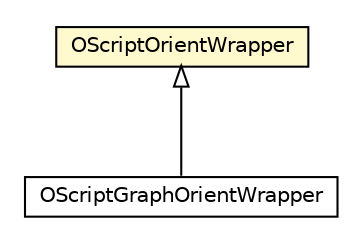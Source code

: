 #!/usr/local/bin/dot
#
# Class diagram 
# Generated by UMLGraph version R5_6-24-gf6e263 (http://www.umlgraph.org/)
#

digraph G {
	edge [fontname="Helvetica",fontsize=10,labelfontname="Helvetica",labelfontsize=10];
	node [fontname="Helvetica",fontsize=10,shape=plaintext];
	nodesep=0.25;
	ranksep=0.5;
	// com.orientechnologies.orient.core.command.script.OScriptOrientWrapper
	c6555913 [label=<<table title="com.orientechnologies.orient.core.command.script.OScriptOrientWrapper" border="0" cellborder="1" cellspacing="0" cellpadding="2" port="p" bgcolor="lemonChiffon" href="./OScriptOrientWrapper.html">
		<tr><td><table border="0" cellspacing="0" cellpadding="1">
<tr><td align="center" balign="center"> OScriptOrientWrapper </td></tr>
		</table></td></tr>
		</table>>, URL="./OScriptOrientWrapper.html", fontname="Helvetica", fontcolor="black", fontsize=10.0];
	// com.orientechnologies.orient.graph.script.OScriptGraphOrientWrapper
	c6557802 [label=<<table title="com.orientechnologies.orient.graph.script.OScriptGraphOrientWrapper" border="0" cellborder="1" cellspacing="0" cellpadding="2" port="p" href="../../../graph/script/OScriptGraphOrientWrapper.html">
		<tr><td><table border="0" cellspacing="0" cellpadding="1">
<tr><td align="center" balign="center"> OScriptGraphOrientWrapper </td></tr>
		</table></td></tr>
		</table>>, URL="../../../graph/script/OScriptGraphOrientWrapper.html", fontname="Helvetica", fontcolor="black", fontsize=10.0];
	//com.orientechnologies.orient.graph.script.OScriptGraphOrientWrapper extends com.orientechnologies.orient.core.command.script.OScriptOrientWrapper
	c6555913:p -> c6557802:p [dir=back,arrowtail=empty];
}

